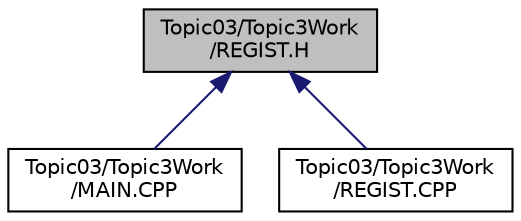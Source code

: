 digraph "Topic03/Topic3Work/REGIST.H"
{
  edge [fontname="Helvetica",fontsize="10",labelfontname="Helvetica",labelfontsize="10"];
  node [fontname="Helvetica",fontsize="10",shape=record];
  Node5 [label="Topic03/Topic3Work\l/REGIST.H",height=0.2,width=0.4,color="black", fillcolor="grey75", style="filled", fontcolor="black"];
  Node5 -> Node6 [dir="back",color="midnightblue",fontsize="10",style="solid",fontname="Helvetica"];
  Node6 [label="Topic03/Topic3Work\l/MAIN.CPP",height=0.2,width=0.4,color="black", fillcolor="white", style="filled",URL="$_topic03_2_topic3_work_2main_8cpp.html"];
  Node5 -> Node7 [dir="back",color="midnightblue",fontsize="10",style="solid",fontname="Helvetica"];
  Node7 [label="Topic03/Topic3Work\l/REGIST.CPP",height=0.2,width=0.4,color="black", fillcolor="white", style="filled",URL="$_topic03_2_topic3_work_2_r_e_g_i_s_t_8_c_p_p.html"];
}
